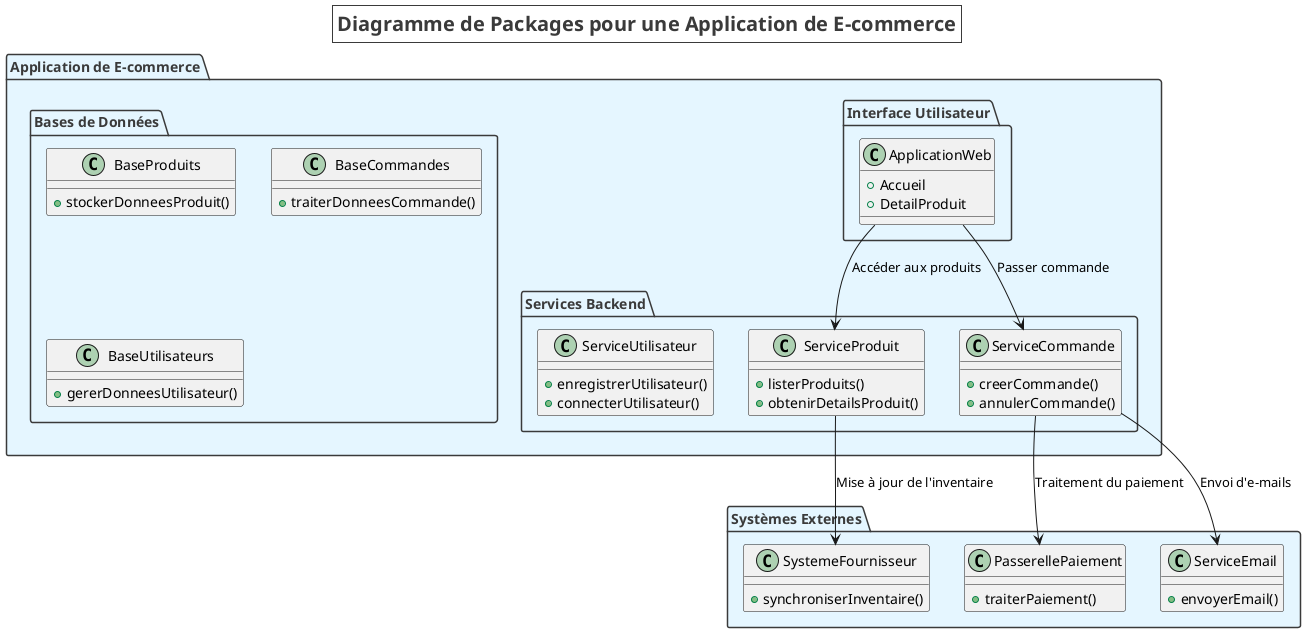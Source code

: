 @startuml

title Diagramme de Packages pour une Application de E-commerce
skinparam titleFontSize 20
skinparam titleFontColor #3A3A3A
skinparam titleBorderColor #3A3A3A

' Définition des couleurs de fond et des bordures
skinparam package {
    BackgroundColor #E5F6FF
    BorderColor #3A3A3A
    FontSize 14
    FontColor #3A3A3A
}

' Définition des composants internes
package "Application de E-commerce" {

    package "Interface Utilisateur" {
        class ApplicationWeb {
            + Accueil
            + DetailProduit
        }

    }

    package "Services Backend" {
        class ServiceProduit {
            + listerProduits()
            + obtenirDetailsProduit()
        }
        class ServiceCommande {
            + creerCommande()
            + annulerCommande()
        }
        class ServiceUtilisateur {
            + enregistrerUtilisateur()
            + connecterUtilisateur()
        }
    }

    package "Bases de Données" {
        class BaseProduits {
            + stockerDonneesProduit()
        }
        class BaseCommandes {
            + traiterDonneesCommande()
        }
        class BaseUtilisateurs {
            + gererDonneesUtilisateur()
        }
    }
}

' Définition des systèmes externes
package "Systèmes Externes" {
    class PasserellePaiement {
        + traiterPaiement()
    }
    class SystemeFournisseur {
        + synchroniserInventaire()
    }
    class ServiceEmail {
        + envoyerEmail()
    }
}

' Connexions
ApplicationWeb --> ServiceProduit : "Accéder aux produits"
ApplicationWeb --> ServiceCommande : "Passer commande"
ServiceCommande --> PasserellePaiement : "Traitement du paiement"
ServiceProduit --> SystemeFournisseur : "Mise à jour de l'inventaire"
ServiceCommande --> ServiceEmail : "Envoi d'e-mails"

@enduml
